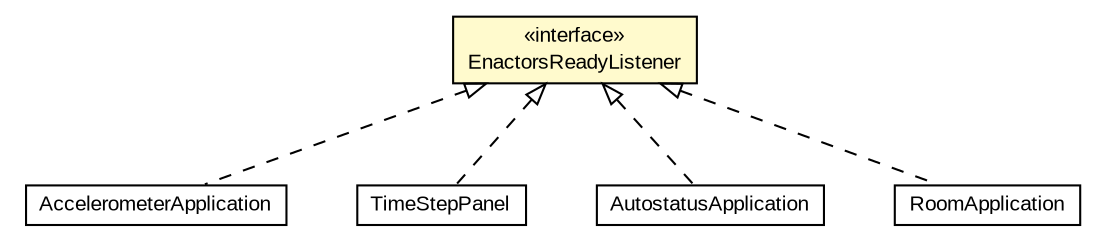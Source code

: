 #!/usr/local/bin/dot
#
# Class diagram 
# Generated by UMLGraph version 5.3 (http://www.umlgraph.org/)
#

digraph G {
	edge [fontname="arial",fontsize=10,labelfontname="arial",labelfontsize=10];
	node [fontname="arial",fontsize=10,shape=plaintext];
	nodesep=0.25;
	ranksep=0.5;
	// context.arch.intelligibility.apps.accelerometer.AccelerometerApplication
	c92139 [label=<<table title="context.arch.intelligibility.apps.accelerometer.AccelerometerApplication" border="0" cellborder="1" cellspacing="0" cellpadding="2" port="p" href="../arch/intelligibility/apps/accelerometer/AccelerometerApplication.html">
		<tr><td><table border="0" cellspacing="0" cellpadding="1">
<tr><td align="center" balign="center"> AccelerometerApplication </td></tr>
		</table></td></tr>
		</table>>, fontname="arial", fontcolor="black", fontsize=10.0];
	// context.apps.ContextModel.EnactorsReadyListener
	c92324 [label=<<table title="context.apps.ContextModel.EnactorsReadyListener" border="0" cellborder="1" cellspacing="0" cellpadding="2" port="p" bgcolor="lemonChiffon" href="./ContextModel.EnactorsReadyListener.html">
		<tr><td><table border="0" cellspacing="0" cellpadding="1">
<tr><td align="center" balign="center"> &#171;interface&#187; </td></tr>
<tr><td align="center" balign="center"> EnactorsReadyListener </td></tr>
		</table></td></tr>
		</table>>, fontname="arial", fontcolor="black", fontsize=10.0];
	// context.arch.intelligibility.apps.homeactivity.TimeStepPanel
	c92359 [label=<<table title="context.arch.intelligibility.apps.homeactivity.TimeStepPanel" border="0" cellborder="1" cellspacing="0" cellpadding="2" port="p" href="../arch/intelligibility/apps/homeactivity/TimeStepPanel.html">
		<tr><td><table border="0" cellspacing="0" cellpadding="1">
<tr><td align="center" balign="center"> TimeStepPanel </td></tr>
		</table></td></tr>
		</table>>, fontname="arial", fontcolor="black", fontsize=10.0];
	// context.arch.intelligibility.apps.imautostatus.AutostatusApplication
	c92436 [label=<<table title="context.arch.intelligibility.apps.imautostatus.AutostatusApplication" border="0" cellborder="1" cellspacing="0" cellpadding="2" port="p" href="../arch/intelligibility/apps/imautostatus/AutostatusApplication.html">
		<tr><td><table border="0" cellspacing="0" cellpadding="1">
<tr><td align="center" balign="center"> AutostatusApplication </td></tr>
		</table></td></tr>
		</table>>, fontname="arial", fontcolor="black", fontsize=10.0];
	// context.arch.intelligibility.apps.roomlight.RoomApplication
	c92443 [label=<<table title="context.arch.intelligibility.apps.roomlight.RoomApplication" border="0" cellborder="1" cellspacing="0" cellpadding="2" port="p" href="../arch/intelligibility/apps/roomlight/RoomApplication.html">
		<tr><td><table border="0" cellspacing="0" cellpadding="1">
<tr><td align="center" balign="center"> RoomApplication </td></tr>
		</table></td></tr>
		</table>>, fontname="arial", fontcolor="black", fontsize=10.0];
	//context.arch.intelligibility.apps.accelerometer.AccelerometerApplication implements context.apps.ContextModel.EnactorsReadyListener
	c92324:p -> c92139:p [dir=back,arrowtail=empty,style=dashed];
	//context.arch.intelligibility.apps.homeactivity.TimeStepPanel implements context.apps.ContextModel.EnactorsReadyListener
	c92324:p -> c92359:p [dir=back,arrowtail=empty,style=dashed];
	//context.arch.intelligibility.apps.imautostatus.AutostatusApplication implements context.apps.ContextModel.EnactorsReadyListener
	c92324:p -> c92436:p [dir=back,arrowtail=empty,style=dashed];
	//context.arch.intelligibility.apps.roomlight.RoomApplication implements context.apps.ContextModel.EnactorsReadyListener
	c92324:p -> c92443:p [dir=back,arrowtail=empty,style=dashed];
}

